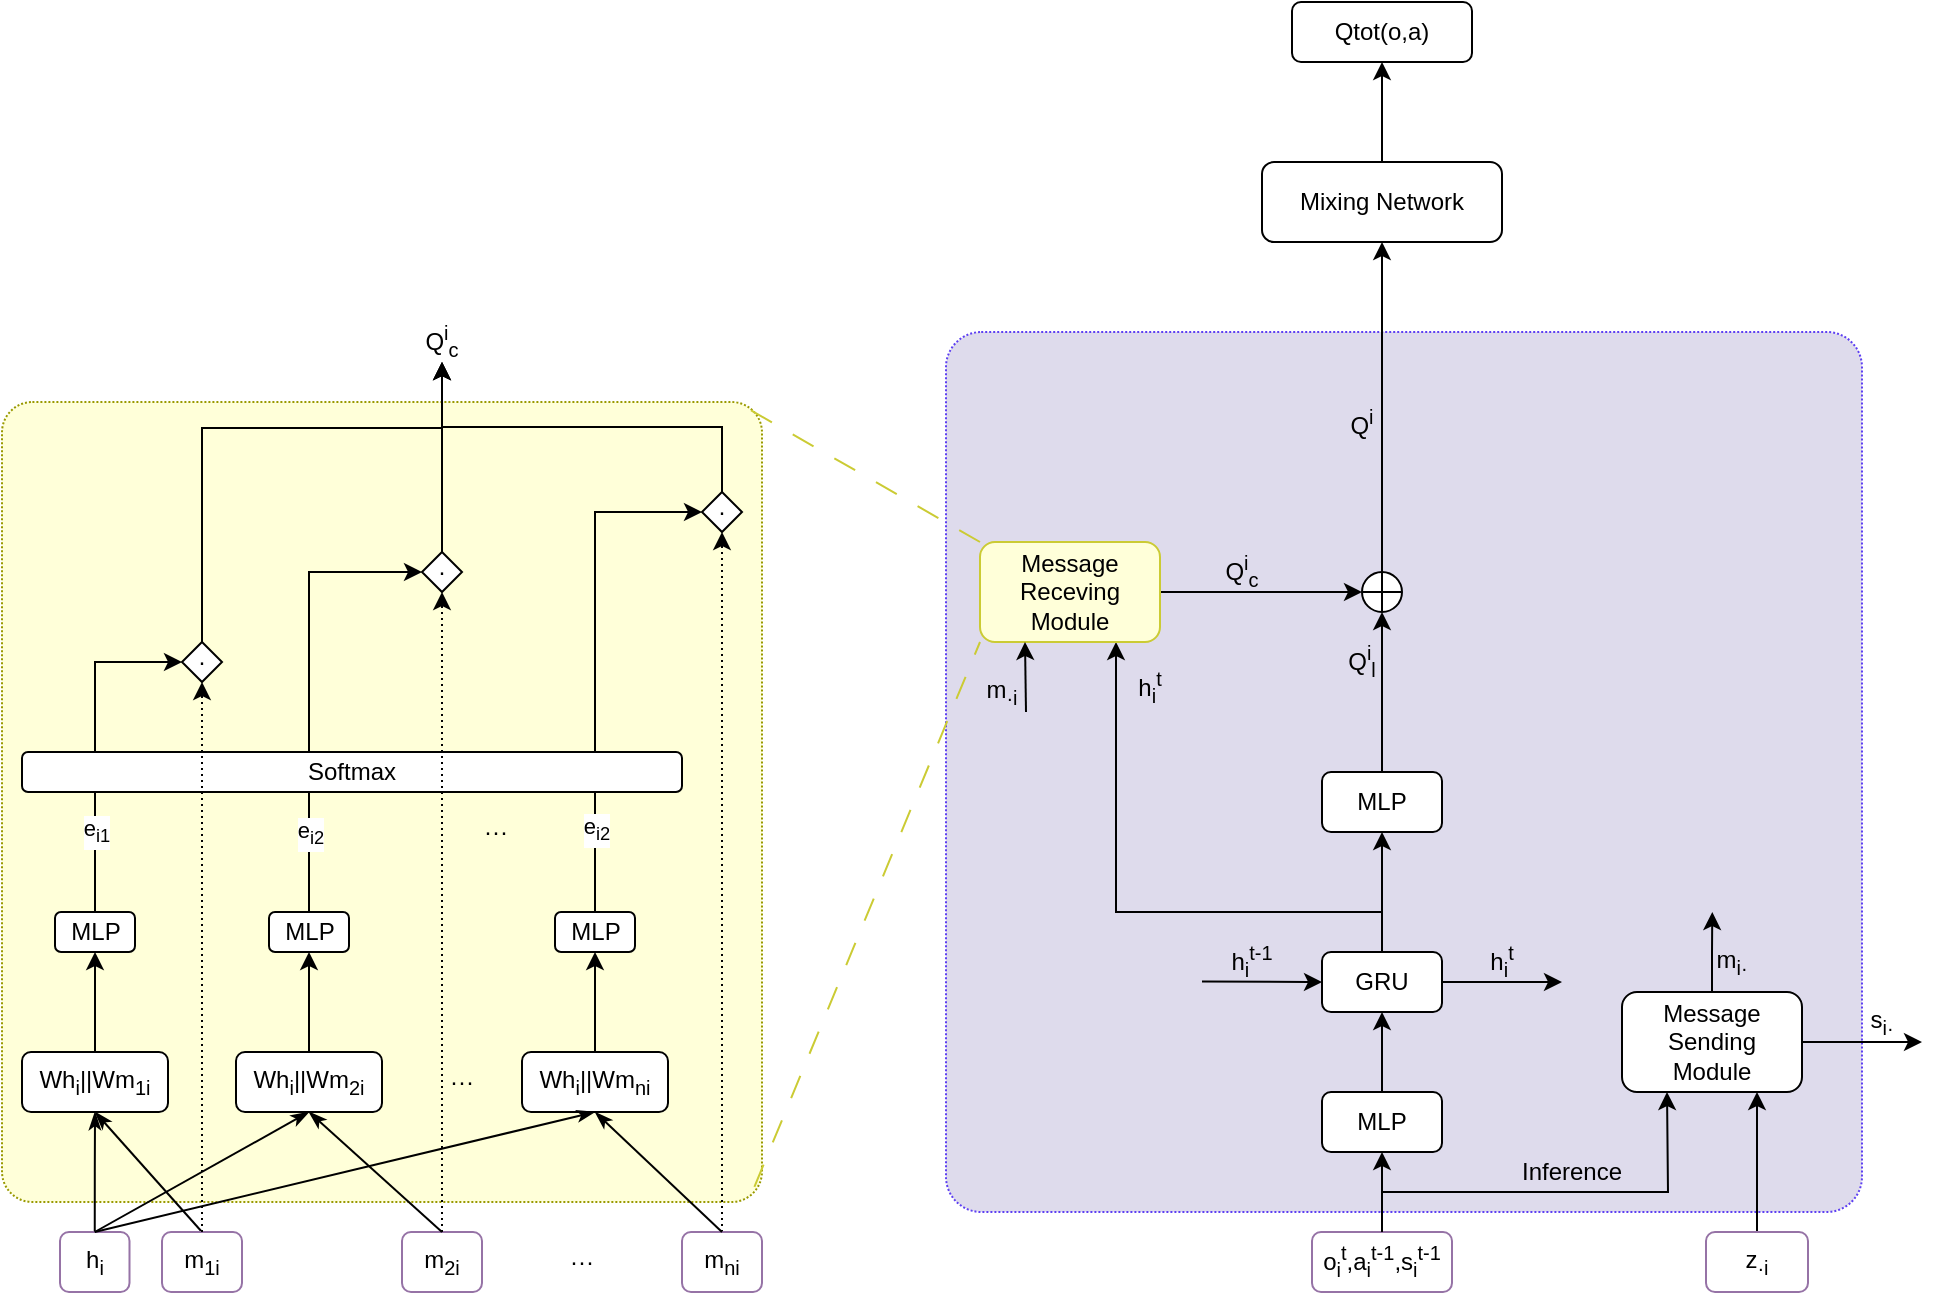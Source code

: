 <mxfile version="24.8.0">
  <diagram name="第 1 页" id="IS1YIhIyGcCp1zh6kRXE">
    <mxGraphModel dx="1949" dy="1881" grid="1" gridSize="10" guides="1" tooltips="1" connect="1" arrows="1" fold="1" page="1" pageScale="1" pageWidth="827" pageHeight="1169" math="0" shadow="0">
      <root>
        <mxCell id="0" />
        <mxCell id="1" parent="0" />
        <mxCell id="eI0VBQEDJUcGqaeWiOvq-114" value="" style="rounded=1;whiteSpace=wrap;html=1;strokeColor=#5e40f2;align=center;verticalAlign=middle;fontFamily=Helvetica;fontSize=12;resizable=1;fillColor=#dedbec;shadow=0;glass=0;arcSize=4;dashed=1;dashPattern=1 1;" vertex="1" parent="1">
          <mxGeometry x="12" y="110" width="458" height="440" as="geometry" />
        </mxCell>
        <mxCell id="eI0VBQEDJUcGqaeWiOvq-105" value="" style="rounded=1;whiteSpace=wrap;html=1;strokeColor=#999900;align=center;verticalAlign=middle;fontFamily=Helvetica;fontSize=12;resizable=1;fillColor=#ffffd9;shadow=0;glass=0;arcSize=4;dashed=1;dashPattern=1 1;" vertex="1" parent="1">
          <mxGeometry x="-460" y="145" width="380" height="400" as="geometry" />
        </mxCell>
        <mxCell id="eI0VBQEDJUcGqaeWiOvq-95" value="" style="endArrow=classic;html=1;rounded=0;exitX=0.5;exitY=0;exitDx=0;exitDy=0;entryX=0;entryY=0.5;entryDx=0;entryDy=0;edgeStyle=orthogonalEdgeStyle;" edge="1" parent="1" source="eI0VBQEDJUcGqaeWiOvq-76" target="eI0VBQEDJUcGqaeWiOvq-89">
          <mxGeometry relative="1" as="geometry">
            <mxPoint x="-200.03" y="350" as="sourcePoint" />
            <mxPoint x="-144.03" y="180" as="targetPoint" />
          </mxGeometry>
        </mxCell>
        <mxCell id="eI0VBQEDJUcGqaeWiOvq-96" value="e&lt;sub&gt;i2&lt;/sub&gt;" style="edgeLabel;resizable=0;html=1;;align=center;verticalAlign=middle;" connectable="0" vertex="1" parent="eI0VBQEDJUcGqaeWiOvq-95">
          <mxGeometry relative="1" as="geometry">
            <mxPoint y="86" as="offset" />
          </mxGeometry>
        </mxCell>
        <mxCell id="eI0VBQEDJUcGqaeWiOvq-91" value="" style="endArrow=classic;html=1;rounded=0;exitX=0.5;exitY=0;exitDx=0;exitDy=0;entryX=0;entryY=0.5;entryDx=0;entryDy=0;edgeStyle=orthogonalEdgeStyle;" edge="1" parent="1" source="eI0VBQEDJUcGqaeWiOvq-75" target="eI0VBQEDJUcGqaeWiOvq-90">
          <mxGeometry relative="1" as="geometry">
            <mxPoint x="-330.03" y="279.47" as="sourcePoint" />
            <mxPoint x="-287.03" y="154.47" as="targetPoint" />
          </mxGeometry>
        </mxCell>
        <mxCell id="eI0VBQEDJUcGqaeWiOvq-92" value="e&lt;sub&gt;i2&lt;/sub&gt;" style="edgeLabel;resizable=0;html=1;;align=center;verticalAlign=middle;" connectable="0" vertex="1" parent="eI0VBQEDJUcGqaeWiOvq-91">
          <mxGeometry relative="1" as="geometry">
            <mxPoint y="74" as="offset" />
          </mxGeometry>
        </mxCell>
        <mxCell id="eI0VBQEDJUcGqaeWiOvq-8" style="edgeStyle=orthogonalEdgeStyle;rounded=0;orthogonalLoop=1;jettySize=auto;html=1;exitX=0.5;exitY=0;exitDx=0;exitDy=0;entryX=0.5;entryY=1;entryDx=0;entryDy=0;" edge="1" parent="1" source="eI0VBQEDJUcGqaeWiOvq-1" target="eI0VBQEDJUcGqaeWiOvq-4">
          <mxGeometry relative="1" as="geometry" />
        </mxCell>
        <mxCell id="eI0VBQEDJUcGqaeWiOvq-1" value="MLP" style="rounded=1;whiteSpace=wrap;html=1;" vertex="1" parent="1">
          <mxGeometry x="200" y="490" width="60" height="30" as="geometry" />
        </mxCell>
        <mxCell id="eI0VBQEDJUcGqaeWiOvq-9" style="edgeStyle=orthogonalEdgeStyle;rounded=0;orthogonalLoop=1;jettySize=auto;html=1;exitX=0.5;exitY=0;exitDx=0;exitDy=0;entryX=0.5;entryY=1;entryDx=0;entryDy=0;" edge="1" parent="1" source="eI0VBQEDJUcGqaeWiOvq-4" target="eI0VBQEDJUcGqaeWiOvq-19">
          <mxGeometry relative="1" as="geometry">
            <mxPoint x="230" y="380" as="targetPoint" />
          </mxGeometry>
        </mxCell>
        <mxCell id="eI0VBQEDJUcGqaeWiOvq-50" style="edgeStyle=orthogonalEdgeStyle;rounded=0;orthogonalLoop=1;jettySize=auto;html=1;exitX=0.5;exitY=0;exitDx=0;exitDy=0;entryX=0.75;entryY=1;entryDx=0;entryDy=0;" edge="1" parent="1" source="eI0VBQEDJUcGqaeWiOvq-4" target="eI0VBQEDJUcGqaeWiOvq-36">
          <mxGeometry relative="1" as="geometry">
            <mxPoint x="60" y="280" as="targetPoint" />
            <Array as="points">
              <mxPoint x="230" y="400" />
              <mxPoint x="97" y="400" />
              <mxPoint x="97" y="265" />
            </Array>
          </mxGeometry>
        </mxCell>
        <mxCell id="eI0VBQEDJUcGqaeWiOvq-4" value="GRU" style="rounded=1;whiteSpace=wrap;html=1;" vertex="1" parent="1">
          <mxGeometry x="200" y="420" width="60" height="30" as="geometry" />
        </mxCell>
        <mxCell id="eI0VBQEDJUcGqaeWiOvq-7" value="" style="endArrow=classic;html=1;rounded=0;entryX=0.5;entryY=1;entryDx=0;entryDy=0;" edge="1" parent="1" source="eI0VBQEDJUcGqaeWiOvq-6" target="eI0VBQEDJUcGqaeWiOvq-1">
          <mxGeometry width="50" height="50" relative="1" as="geometry">
            <mxPoint x="230" y="600" as="sourcePoint" />
            <mxPoint x="280" y="550" as="targetPoint" />
            <Array as="points">
              <mxPoint x="230" y="540" />
            </Array>
          </mxGeometry>
        </mxCell>
        <mxCell id="eI0VBQEDJUcGqaeWiOvq-6" value="o&lt;sub&gt;i&lt;/sub&gt;&lt;sup&gt;t&lt;/sup&gt;,a&lt;sub&gt;i&lt;/sub&gt;&lt;sup&gt;t-1&lt;/sup&gt;,s&lt;sub&gt;i&lt;/sub&gt;&lt;sup&gt;t-1&lt;/sup&gt;" style="text;html=1;align=center;verticalAlign=middle;whiteSpace=wrap;rounded=1;fillColor=none;strokeColor=#9673a6;" vertex="1" parent="1">
          <mxGeometry x="195" y="560" width="70" height="30" as="geometry" />
        </mxCell>
        <mxCell id="eI0VBQEDJUcGqaeWiOvq-22" style="edgeStyle=orthogonalEdgeStyle;rounded=0;orthogonalLoop=1;jettySize=auto;html=1;exitX=0.5;exitY=0;exitDx=0;exitDy=0;entryX=0.5;entryY=1;entryDx=0;entryDy=0;" edge="1" parent="1" source="eI0VBQEDJUcGqaeWiOvq-19">
          <mxGeometry relative="1" as="geometry">
            <mxPoint x="230" y="250" as="targetPoint" />
          </mxGeometry>
        </mxCell>
        <mxCell id="eI0VBQEDJUcGqaeWiOvq-19" value="MLP" style="rounded=1;whiteSpace=wrap;html=1;" vertex="1" parent="1">
          <mxGeometry x="200" y="330" width="60" height="30" as="geometry" />
        </mxCell>
        <mxCell id="eI0VBQEDJUcGqaeWiOvq-26" style="edgeStyle=orthogonalEdgeStyle;rounded=0;orthogonalLoop=1;jettySize=auto;html=1;exitX=0.5;exitY=0;exitDx=0;exitDy=0;" edge="1" parent="1" source="eI0VBQEDJUcGqaeWiOvq-23" target="eI0VBQEDJUcGqaeWiOvq-25">
          <mxGeometry relative="1" as="geometry" />
        </mxCell>
        <mxCell id="eI0VBQEDJUcGqaeWiOvq-23" value="Mixing Network" style="rounded=1;whiteSpace=wrap;html=1;" vertex="1" parent="1">
          <mxGeometry x="170" y="25" width="120" height="40" as="geometry" />
        </mxCell>
        <mxCell id="eI0VBQEDJUcGqaeWiOvq-25" value="Qtot(o,a)" style="rounded=1;whiteSpace=wrap;html=1;" vertex="1" parent="1">
          <mxGeometry x="185" y="-55" width="90" height="30" as="geometry" />
        </mxCell>
        <mxCell id="eI0VBQEDJUcGqaeWiOvq-27" value="" style="endArrow=classic;html=1;rounded=0;entryX=0;entryY=0.5;entryDx=0;entryDy=0;" edge="1" parent="1" target="eI0VBQEDJUcGqaeWiOvq-4">
          <mxGeometry width="50" height="50" relative="1" as="geometry">
            <mxPoint x="140" y="434.71" as="sourcePoint" />
            <mxPoint x="200" y="435" as="targetPoint" />
          </mxGeometry>
        </mxCell>
        <mxCell id="eI0VBQEDJUcGqaeWiOvq-28" value="" style="endArrow=classic;html=1;rounded=0;exitX=1;exitY=0.5;exitDx=0;exitDy=0;" edge="1" parent="1" source="eI0VBQEDJUcGqaeWiOvq-4">
          <mxGeometry width="50" height="50" relative="1" as="geometry">
            <mxPoint x="275" y="434.71" as="sourcePoint" />
            <mxPoint x="320" y="435" as="targetPoint" />
          </mxGeometry>
        </mxCell>
        <mxCell id="eI0VBQEDJUcGqaeWiOvq-29" value="h&lt;sub&gt;i&lt;/sub&gt;&lt;sup&gt;t-1&lt;/sup&gt;" style="text;html=1;align=center;verticalAlign=middle;whiteSpace=wrap;rounded=0;" vertex="1" parent="1">
          <mxGeometry x="135" y="410" width="60" height="30" as="geometry" />
        </mxCell>
        <mxCell id="eI0VBQEDJUcGqaeWiOvq-63" style="edgeStyle=orthogonalEdgeStyle;rounded=0;orthogonalLoop=1;jettySize=auto;html=1;exitX=0.5;exitY=0;exitDx=0;exitDy=0;entryX=0.5;entryY=1;entryDx=0;entryDy=0;endArrow=classicThin;endFill=1;" edge="1" parent="1" source="eI0VBQEDJUcGqaeWiOvq-30" target="eI0VBQEDJUcGqaeWiOvq-57">
          <mxGeometry relative="1" as="geometry" />
        </mxCell>
        <mxCell id="eI0VBQEDJUcGqaeWiOvq-30" value="h&lt;sub&gt;i&lt;/sub&gt;" style="text;html=1;align=center;verticalAlign=middle;whiteSpace=wrap;rounded=1;fillColor=none;strokeColor=#9673a6;" vertex="1" parent="1">
          <mxGeometry x="-431" y="560" width="34.75" height="30" as="geometry" />
        </mxCell>
        <mxCell id="eI0VBQEDJUcGqaeWiOvq-47" style="edgeStyle=orthogonalEdgeStyle;rounded=0;orthogonalLoop=1;jettySize=auto;html=1;exitX=1;exitY=0.5;exitDx=0;exitDy=0;" edge="1" parent="1" source="eI0VBQEDJUcGqaeWiOvq-31">
          <mxGeometry relative="1" as="geometry">
            <mxPoint x="500" y="465" as="targetPoint" />
          </mxGeometry>
        </mxCell>
        <mxCell id="eI0VBQEDJUcGqaeWiOvq-54" style="edgeStyle=orthogonalEdgeStyle;rounded=0;orthogonalLoop=1;jettySize=auto;html=1;exitX=0.5;exitY=0;exitDx=0;exitDy=0;" edge="1" parent="1" source="eI0VBQEDJUcGqaeWiOvq-31">
          <mxGeometry relative="1" as="geometry">
            <mxPoint x="395.143" y="400" as="targetPoint" />
          </mxGeometry>
        </mxCell>
        <mxCell id="eI0VBQEDJUcGqaeWiOvq-31" value="Message&lt;br&gt;Sending&lt;br&gt;Module" style="rounded=1;whiteSpace=wrap;html=1;" vertex="1" parent="1">
          <mxGeometry x="350" y="440" width="90" height="50" as="geometry" />
        </mxCell>
        <mxCell id="eI0VBQEDJUcGqaeWiOvq-35" value="" style="endArrow=classic;html=1;rounded=0;exitX=0.5;exitY=0;exitDx=0;exitDy=0;entryX=0.25;entryY=1;entryDx=0;entryDy=0;" edge="1" parent="1" source="eI0VBQEDJUcGqaeWiOvq-6" target="eI0VBQEDJUcGqaeWiOvq-31">
          <mxGeometry width="50" height="50" relative="1" as="geometry">
            <mxPoint x="275" y="550" as="sourcePoint" />
            <mxPoint x="325" y="500" as="targetPoint" />
            <Array as="points">
              <mxPoint x="230" y="540" />
              <mxPoint x="373" y="540" />
            </Array>
          </mxGeometry>
        </mxCell>
        <mxCell id="eI0VBQEDJUcGqaeWiOvq-37" style="edgeStyle=orthogonalEdgeStyle;rounded=0;orthogonalLoop=1;jettySize=auto;html=1;exitX=1;exitY=0.5;exitDx=0;exitDy=0;entryX=0;entryY=0.5;entryDx=0;entryDy=0;" edge="1" parent="1" source="eI0VBQEDJUcGqaeWiOvq-36" target="eI0VBQEDJUcGqaeWiOvq-40">
          <mxGeometry relative="1" as="geometry">
            <mxPoint x="185.0" y="240" as="targetPoint" />
          </mxGeometry>
        </mxCell>
        <mxCell id="eI0VBQEDJUcGqaeWiOvq-112" style="rounded=0;orthogonalLoop=1;jettySize=auto;html=1;exitX=0;exitY=0;exitDx=0;exitDy=0;fontFamily=Helvetica;fontSize=12;fontColor=default;resizable=1;endArrow=none;endFill=0;strokeColor=#cbcb34;dashed=1;dashPattern=12 12;entryX=0.981;entryY=0.008;entryDx=0;entryDy=0;entryPerimeter=0;" edge="1" parent="1" source="eI0VBQEDJUcGqaeWiOvq-36" target="eI0VBQEDJUcGqaeWiOvq-105">
          <mxGeometry relative="1" as="geometry">
            <mxPoint x="-100" y="100" as="targetPoint" />
          </mxGeometry>
        </mxCell>
        <mxCell id="eI0VBQEDJUcGqaeWiOvq-36" value="Message&lt;br&gt;Receving&lt;br&gt;Module" style="rounded=1;whiteSpace=wrap;html=1;fillColor=#ffffd9;strokeColor=#cbcb34;" vertex="1" parent="1">
          <mxGeometry x="29" y="215" width="90" height="50" as="geometry" />
        </mxCell>
        <mxCell id="eI0VBQEDJUcGqaeWiOvq-38" value="Q&lt;sup&gt;i&lt;/sup&gt;&lt;sub&gt;c&lt;/sub&gt;" style="text;html=1;align=center;verticalAlign=middle;whiteSpace=wrap;rounded=0;" vertex="1" parent="1">
          <mxGeometry x="130" y="215" width="60" height="30" as="geometry" />
        </mxCell>
        <mxCell id="eI0VBQEDJUcGqaeWiOvq-39" value="h&lt;sub&gt;i&lt;/sub&gt;&lt;sup&gt;t&lt;/sup&gt;" style="text;html=1;align=center;verticalAlign=middle;whiteSpace=wrap;rounded=0;" vertex="1" parent="1">
          <mxGeometry x="104" y="275" width="20" height="25" as="geometry" />
        </mxCell>
        <mxCell id="eI0VBQEDJUcGqaeWiOvq-42" style="edgeStyle=orthogonalEdgeStyle;rounded=0;orthogonalLoop=1;jettySize=auto;html=1;exitX=0.5;exitY=0;exitDx=0;exitDy=0;entryX=0.5;entryY=1;entryDx=0;entryDy=0;" edge="1" parent="1" source="eI0VBQEDJUcGqaeWiOvq-40" target="eI0VBQEDJUcGqaeWiOvq-23">
          <mxGeometry relative="1" as="geometry" />
        </mxCell>
        <mxCell id="eI0VBQEDJUcGqaeWiOvq-40" value="" style="shape=orEllipse;perimeter=ellipsePerimeter;whiteSpace=wrap;html=1;backgroundOutline=1;" vertex="1" parent="1">
          <mxGeometry x="220" y="230" width="20" height="20" as="geometry" />
        </mxCell>
        <mxCell id="eI0VBQEDJUcGqaeWiOvq-41" value="Q&lt;sup&gt;i&lt;/sup&gt;&lt;sub&gt;l&lt;/sub&gt;" style="text;html=1;align=center;verticalAlign=middle;whiteSpace=wrap;rounded=0;" vertex="1" parent="1">
          <mxGeometry x="190" y="260" width="60" height="30" as="geometry" />
        </mxCell>
        <mxCell id="eI0VBQEDJUcGqaeWiOvq-44" value="Q&lt;sup&gt;i&lt;/sup&gt;" style="text;html=1;align=center;verticalAlign=middle;whiteSpace=wrap;rounded=0;" vertex="1" parent="1">
          <mxGeometry x="190" y="140" width="60" height="30" as="geometry" />
        </mxCell>
        <mxCell id="eI0VBQEDJUcGqaeWiOvq-45" value="" style="endArrow=classic;html=1;rounded=0;entryX=0.75;entryY=1;entryDx=0;entryDy=0;exitX=0.5;exitY=0;exitDx=0;exitDy=0;" edge="1" parent="1" source="eI0VBQEDJUcGqaeWiOvq-46" target="eI0VBQEDJUcGqaeWiOvq-31">
          <mxGeometry width="50" height="50" relative="1" as="geometry">
            <mxPoint x="418" y="560" as="sourcePoint" />
            <mxPoint x="420" y="550" as="targetPoint" />
          </mxGeometry>
        </mxCell>
        <mxCell id="eI0VBQEDJUcGqaeWiOvq-46" value="z&lt;sub&gt;·i&lt;/sub&gt;" style="text;html=1;align=center;verticalAlign=middle;whiteSpace=wrap;rounded=1;fillColor=none;strokeColor=#9673a6;" vertex="1" parent="1">
          <mxGeometry x="392" y="560" width="51" height="30" as="geometry" />
        </mxCell>
        <mxCell id="eI0VBQEDJUcGqaeWiOvq-48" value="s&lt;sub&gt;i·&lt;/sub&gt;" style="text;html=1;align=center;verticalAlign=middle;whiteSpace=wrap;rounded=0;" vertex="1" parent="1">
          <mxGeometry x="450" y="440" width="60" height="30" as="geometry" />
        </mxCell>
        <mxCell id="eI0VBQEDJUcGqaeWiOvq-49" value="Inference" style="text;html=1;align=center;verticalAlign=middle;whiteSpace=wrap;rounded=0;" vertex="1" parent="1">
          <mxGeometry x="300" y="520" width="50" height="20" as="geometry" />
        </mxCell>
        <mxCell id="eI0VBQEDJUcGqaeWiOvq-51" value="" style="endArrow=classic;html=1;rounded=0;entryX=0.25;entryY=1;entryDx=0;entryDy=0;" edge="1" parent="1" target="eI0VBQEDJUcGqaeWiOvq-36">
          <mxGeometry width="50" height="50" relative="1" as="geometry">
            <mxPoint x="52" y="300" as="sourcePoint" />
            <mxPoint x="79" y="280" as="targetPoint" />
          </mxGeometry>
        </mxCell>
        <mxCell id="eI0VBQEDJUcGqaeWiOvq-52" value="m&lt;sub&gt;·i&lt;/sub&gt;" style="text;html=1;align=center;verticalAlign=middle;whiteSpace=wrap;rounded=0;" vertex="1" parent="1">
          <mxGeometry x="20" y="280" width="40" height="20" as="geometry" />
        </mxCell>
        <mxCell id="eI0VBQEDJUcGqaeWiOvq-55" value="m&lt;sub&gt;i·&lt;/sub&gt;" style="text;html=1;align=center;verticalAlign=middle;whiteSpace=wrap;rounded=0;" vertex="1" parent="1">
          <mxGeometry x="380" y="410" width="50" height="30" as="geometry" />
        </mxCell>
        <mxCell id="eI0VBQEDJUcGqaeWiOvq-77" style="edgeStyle=orthogonalEdgeStyle;rounded=0;orthogonalLoop=1;jettySize=auto;html=1;exitX=0.5;exitY=0;exitDx=0;exitDy=0;entryX=0.5;entryY=1;entryDx=0;entryDy=0;" edge="1" parent="1" source="eI0VBQEDJUcGqaeWiOvq-57" target="eI0VBQEDJUcGqaeWiOvq-74">
          <mxGeometry relative="1" as="geometry" />
        </mxCell>
        <mxCell id="eI0VBQEDJUcGqaeWiOvq-57" value="Wh&lt;sub&gt;i&lt;/sub&gt;||Wm&lt;sub&gt;1i&lt;/sub&gt;" style="rounded=1;whiteSpace=wrap;html=1;" vertex="1" parent="1">
          <mxGeometry x="-450" y="470" width="73" height="30" as="geometry" />
        </mxCell>
        <mxCell id="eI0VBQEDJUcGqaeWiOvq-78" style="edgeStyle=orthogonalEdgeStyle;rounded=0;orthogonalLoop=1;jettySize=auto;html=1;exitX=0.5;exitY=0;exitDx=0;exitDy=0;entryX=0.5;entryY=1;entryDx=0;entryDy=0;" edge="1" parent="1" source="eI0VBQEDJUcGqaeWiOvq-58" target="eI0VBQEDJUcGqaeWiOvq-75">
          <mxGeometry relative="1" as="geometry" />
        </mxCell>
        <mxCell id="eI0VBQEDJUcGqaeWiOvq-58" value="Wh&lt;sub&gt;i&lt;/sub&gt;||Wm&lt;sub&gt;2i&lt;/sub&gt;" style="rounded=1;whiteSpace=wrap;html=1;" vertex="1" parent="1">
          <mxGeometry x="-343" y="470" width="73" height="30" as="geometry" />
        </mxCell>
        <mxCell id="eI0VBQEDJUcGqaeWiOvq-79" style="edgeStyle=orthogonalEdgeStyle;rounded=0;orthogonalLoop=1;jettySize=auto;html=1;exitX=0.5;exitY=0;exitDx=0;exitDy=0;entryX=0.5;entryY=1;entryDx=0;entryDy=0;" edge="1" parent="1" source="eI0VBQEDJUcGqaeWiOvq-59" target="eI0VBQEDJUcGqaeWiOvq-76">
          <mxGeometry relative="1" as="geometry" />
        </mxCell>
        <mxCell id="eI0VBQEDJUcGqaeWiOvq-59" value="Wh&lt;sub&gt;i&lt;/sub&gt;||Wm&lt;sub&gt;ni&lt;/sub&gt;" style="rounded=1;whiteSpace=wrap;html=1;" vertex="1" parent="1">
          <mxGeometry x="-200" y="470" width="73" height="30" as="geometry" />
        </mxCell>
        <mxCell id="eI0VBQEDJUcGqaeWiOvq-60" value="···" style="text;html=1;align=center;verticalAlign=middle;whiteSpace=wrap;rounded=0;" vertex="1" parent="1">
          <mxGeometry x="-260" y="475" width="60" height="20" as="geometry" />
        </mxCell>
        <mxCell id="eI0VBQEDJUcGqaeWiOvq-64" style="rounded=0;orthogonalLoop=1;jettySize=auto;html=1;exitX=0.5;exitY=0;exitDx=0;exitDy=0;entryX=0.5;entryY=1;entryDx=0;entryDy=0;endArrow=classicThin;endFill=1;" edge="1" parent="1" source="eI0VBQEDJUcGqaeWiOvq-61" target="eI0VBQEDJUcGqaeWiOvq-57">
          <mxGeometry relative="1" as="geometry" />
        </mxCell>
        <mxCell id="eI0VBQEDJUcGqaeWiOvq-61" value="m&lt;sub&gt;1i&lt;/sub&gt;" style="text;html=1;align=center;verticalAlign=middle;whiteSpace=wrap;rounded=1;fillColor=none;strokeColor=#9673a6;" vertex="1" parent="1">
          <mxGeometry x="-380" y="560" width="40" height="30" as="geometry" />
        </mxCell>
        <mxCell id="eI0VBQEDJUcGqaeWiOvq-65" value="m&lt;sub&gt;2i&lt;/sub&gt;" style="text;html=1;align=center;verticalAlign=middle;whiteSpace=wrap;rounded=1;fillColor=none;strokeColor=#9673a6;" vertex="1" parent="1">
          <mxGeometry x="-260" y="560" width="40" height="30" as="geometry" />
        </mxCell>
        <mxCell id="eI0VBQEDJUcGqaeWiOvq-66" value="···" style="text;html=1;align=center;verticalAlign=middle;whiteSpace=wrap;rounded=0;fillColor=none;strokeColor=none;" vertex="1" parent="1">
          <mxGeometry x="-200" y="565" width="60" height="20" as="geometry" />
        </mxCell>
        <mxCell id="eI0VBQEDJUcGqaeWiOvq-99" style="edgeStyle=orthogonalEdgeStyle;rounded=0;orthogonalLoop=1;jettySize=auto;html=1;exitX=0.5;exitY=0;exitDx=0;exitDy=0;entryX=0.5;entryY=1;entryDx=0;entryDy=0;fontFamily=Helvetica;fontSize=12;fontColor=default;resizable=1;dashed=1;dashPattern=1 2;" edge="1" parent="1" source="eI0VBQEDJUcGqaeWiOvq-67" target="eI0VBQEDJUcGqaeWiOvq-89">
          <mxGeometry relative="1" as="geometry" />
        </mxCell>
        <mxCell id="eI0VBQEDJUcGqaeWiOvq-67" value="m&lt;sub&gt;ni&lt;/sub&gt;" style="text;html=1;align=center;verticalAlign=middle;whiteSpace=wrap;rounded=1;fillColor=none;strokeColor=#9673a6;" vertex="1" parent="1">
          <mxGeometry x="-120" y="560" width="40" height="30" as="geometry" />
        </mxCell>
        <mxCell id="eI0VBQEDJUcGqaeWiOvq-70" style="rounded=0;orthogonalLoop=1;jettySize=auto;html=1;exitX=0.5;exitY=0;exitDx=0;exitDy=0;entryX=0.5;entryY=1;entryDx=0;entryDy=0;endArrow=classicThin;endFill=1;" edge="1" parent="1" source="eI0VBQEDJUcGqaeWiOvq-30" target="eI0VBQEDJUcGqaeWiOvq-58">
          <mxGeometry relative="1" as="geometry">
            <mxPoint x="-330" y="555" as="sourcePoint" />
            <mxPoint x="-330" y="520" as="targetPoint" />
          </mxGeometry>
        </mxCell>
        <mxCell id="eI0VBQEDJUcGqaeWiOvq-71" style="rounded=0;orthogonalLoop=1;jettySize=auto;html=1;exitX=0.5;exitY=0;exitDx=0;exitDy=0;entryX=0.5;entryY=1;entryDx=0;entryDy=0;endArrow=classicThin;endFill=1;" edge="1" parent="1" source="eI0VBQEDJUcGqaeWiOvq-30" target="eI0VBQEDJUcGqaeWiOvq-59">
          <mxGeometry relative="1" as="geometry">
            <mxPoint x="-403" y="545" as="sourcePoint" />
            <mxPoint x="-296" y="510" as="targetPoint" />
          </mxGeometry>
        </mxCell>
        <mxCell id="eI0VBQEDJUcGqaeWiOvq-72" style="rounded=0;orthogonalLoop=1;jettySize=auto;html=1;entryX=0.5;entryY=1;entryDx=0;entryDy=0;endArrow=classicThin;endFill=1;exitX=0.5;exitY=0;exitDx=0;exitDy=0;" edge="1" parent="1" source="eI0VBQEDJUcGqaeWiOvq-67" target="eI0VBQEDJUcGqaeWiOvq-59">
          <mxGeometry relative="1" as="geometry">
            <mxPoint x="-65" y="645" as="sourcePoint" />
            <mxPoint x="-318.5" y="555" as="targetPoint" />
          </mxGeometry>
        </mxCell>
        <mxCell id="eI0VBQEDJUcGqaeWiOvq-73" style="rounded=0;orthogonalLoop=1;jettySize=auto;html=1;exitX=0.5;exitY=0;exitDx=0;exitDy=0;entryX=0.5;entryY=1;entryDx=0;entryDy=0;endArrow=classicThin;endFill=1;" edge="1" parent="1" source="eI0VBQEDJUcGqaeWiOvq-65" target="eI0VBQEDJUcGqaeWiOvq-58">
          <mxGeometry relative="1" as="geometry">
            <mxPoint x="-257" y="580" as="sourcePoint" />
            <mxPoint x="-310" y="545" as="targetPoint" />
          </mxGeometry>
        </mxCell>
        <mxCell id="eI0VBQEDJUcGqaeWiOvq-74" value="MLP" style="rounded=1;whiteSpace=wrap;html=1;" vertex="1" parent="1">
          <mxGeometry x="-433.5" y="400" width="40" height="20" as="geometry" />
        </mxCell>
        <mxCell id="eI0VBQEDJUcGqaeWiOvq-75" value="MLP" style="rounded=1;whiteSpace=wrap;html=1;" vertex="1" parent="1">
          <mxGeometry x="-326.5" y="400" width="40" height="20" as="geometry" />
        </mxCell>
        <mxCell id="eI0VBQEDJUcGqaeWiOvq-76" value="MLP" style="rounded=1;whiteSpace=wrap;html=1;" vertex="1" parent="1">
          <mxGeometry x="-183.5" y="400" width="40" height="20" as="geometry" />
        </mxCell>
        <mxCell id="eI0VBQEDJUcGqaeWiOvq-83" value="" style="endArrow=classic;html=1;rounded=0;exitX=0.5;exitY=0;exitDx=0;exitDy=0;entryX=0;entryY=0.5;entryDx=0;entryDy=0;edgeStyle=orthogonalEdgeStyle;" edge="1" parent="1" source="eI0VBQEDJUcGqaeWiOvq-74" target="eI0VBQEDJUcGqaeWiOvq-87">
          <mxGeometry relative="1" as="geometry">
            <mxPoint x="-500" y="375.42" as="sourcePoint" />
            <mxPoint x="-459.8" y="250.0" as="targetPoint" />
          </mxGeometry>
        </mxCell>
        <mxCell id="eI0VBQEDJUcGqaeWiOvq-84" value="e&lt;sub&gt;i1&lt;/sub&gt;" style="edgeLabel;resizable=0;html=1;;align=center;verticalAlign=middle;" connectable="0" vertex="1" parent="eI0VBQEDJUcGqaeWiOvq-83">
          <mxGeometry relative="1" as="geometry">
            <mxPoint y="44" as="offset" />
          </mxGeometry>
        </mxCell>
        <mxCell id="eI0VBQEDJUcGqaeWiOvq-81" value="Softmax" style="rounded=1;whiteSpace=wrap;html=1;" vertex="1" parent="1">
          <mxGeometry x="-450" y="320" width="330" height="20" as="geometry" />
        </mxCell>
        <mxCell id="eI0VBQEDJUcGqaeWiOvq-108" style="edgeStyle=orthogonalEdgeStyle;rounded=0;orthogonalLoop=1;jettySize=auto;html=1;exitX=0.5;exitY=0;exitDx=0;exitDy=0;fontFamily=Helvetica;fontSize=12;fontColor=default;resizable=1;entryX=0.5;entryY=1;entryDx=0;entryDy=0;" edge="1" parent="1" target="eI0VBQEDJUcGqaeWiOvq-107">
          <mxGeometry relative="1" as="geometry">
            <mxPoint x="-360" y="268" as="sourcePoint" />
            <mxPoint x="-240" y="128" as="targetPoint" />
            <Array as="points">
              <mxPoint x="-360" y="158" />
              <mxPoint x="-240" y="158" />
            </Array>
          </mxGeometry>
        </mxCell>
        <mxCell id="eI0VBQEDJUcGqaeWiOvq-87" value="·" style="rhombus;whiteSpace=wrap;html=1;movable=1;resizable=1;rotatable=1;deletable=1;editable=1;locked=0;connectable=1;container=0;" vertex="1" parent="1">
          <mxGeometry x="-370" y="265" width="20" height="20" as="geometry">
            <mxRectangle x="-310" y="265" width="40" height="30" as="alternateBounds" />
          </mxGeometry>
        </mxCell>
        <mxCell id="eI0VBQEDJUcGqaeWiOvq-110" style="edgeStyle=orthogonalEdgeStyle;rounded=0;orthogonalLoop=1;jettySize=auto;html=1;exitX=0.5;exitY=0;exitDx=0;exitDy=0;entryX=0.5;entryY=1;entryDx=0;entryDy=0;fontFamily=Helvetica;fontSize=12;fontColor=default;resizable=1;" edge="1" parent="1" source="eI0VBQEDJUcGqaeWiOvq-89" target="eI0VBQEDJUcGqaeWiOvq-107">
          <mxGeometry relative="1" as="geometry" />
        </mxCell>
        <mxCell id="eI0VBQEDJUcGqaeWiOvq-89" value="·" style="rhombus;whiteSpace=wrap;html=1;movable=1;resizable=1;rotatable=1;deletable=1;editable=1;locked=0;connectable=1;container=0;" vertex="1" parent="1">
          <mxGeometry x="-110" y="190" width="20" height="20" as="geometry">
            <mxRectangle x="-310" y="265" width="40" height="30" as="alternateBounds" />
          </mxGeometry>
        </mxCell>
        <mxCell id="eI0VBQEDJUcGqaeWiOvq-109" style="edgeStyle=orthogonalEdgeStyle;rounded=0;orthogonalLoop=1;jettySize=auto;html=1;exitX=0.5;exitY=0;exitDx=0;exitDy=0;entryX=0.5;entryY=1;entryDx=0;entryDy=0;fontFamily=Helvetica;fontSize=12;fontColor=default;resizable=1;" edge="1" parent="1" source="eI0VBQEDJUcGqaeWiOvq-90" target="eI0VBQEDJUcGqaeWiOvq-107">
          <mxGeometry relative="1" as="geometry" />
        </mxCell>
        <mxCell id="eI0VBQEDJUcGqaeWiOvq-90" value="·" style="rhombus;whiteSpace=wrap;html=1;movable=1;resizable=1;rotatable=1;deletable=1;editable=1;locked=0;connectable=1;container=0;" vertex="1" parent="1">
          <mxGeometry x="-250" y="220" width="20" height="20" as="geometry">
            <mxRectangle x="-310" y="265" width="40" height="30" as="alternateBounds" />
          </mxGeometry>
        </mxCell>
        <mxCell id="eI0VBQEDJUcGqaeWiOvq-88" style="edgeStyle=orthogonalEdgeStyle;rounded=0;orthogonalLoop=1;jettySize=auto;html=1;exitX=0.5;exitY=0;exitDx=0;exitDy=0;entryX=0.5;entryY=1;entryDx=0;entryDy=0;fontFamily=Helvetica;fontSize=12;fontColor=default;resizable=1;dashed=1;dashPattern=1 2;" edge="1" parent="1" source="eI0VBQEDJUcGqaeWiOvq-61" target="eI0VBQEDJUcGqaeWiOvq-87">
          <mxGeometry relative="1" as="geometry" />
        </mxCell>
        <mxCell id="eI0VBQEDJUcGqaeWiOvq-93" style="edgeStyle=orthogonalEdgeStyle;rounded=0;orthogonalLoop=1;jettySize=auto;html=1;exitX=0.5;exitY=0;exitDx=0;exitDy=0;fontFamily=Helvetica;fontSize=12;fontColor=default;resizable=1;entryX=0.5;entryY=1;entryDx=0;entryDy=0;dashed=1;dashPattern=1 2;" edge="1" parent="1" source="eI0VBQEDJUcGqaeWiOvq-65" target="eI0VBQEDJUcGqaeWiOvq-90">
          <mxGeometry relative="1" as="geometry">
            <mxPoint x="-239.765" y="280" as="targetPoint" />
          </mxGeometry>
        </mxCell>
        <mxCell id="eI0VBQEDJUcGqaeWiOvq-97" value="···" style="text;html=1;align=center;verticalAlign=middle;whiteSpace=wrap;rounded=0;" vertex="1" parent="1">
          <mxGeometry x="-243.5" y="350" width="60" height="20" as="geometry" />
        </mxCell>
        <mxCell id="eI0VBQEDJUcGqaeWiOvq-100" value="h&lt;sub&gt;i&lt;/sub&gt;&lt;sup&gt;t&lt;/sup&gt;" style="text;html=1;align=center;verticalAlign=middle;whiteSpace=wrap;rounded=0;" vertex="1" parent="1">
          <mxGeometry x="280" y="412.5" width="20" height="25" as="geometry" />
        </mxCell>
        <mxCell id="eI0VBQEDJUcGqaeWiOvq-107" value="Q&lt;sup&gt;i&lt;/sup&gt;&lt;sub&gt;c&lt;/sub&gt;" style="text;html=1;align=center;verticalAlign=middle;whiteSpace=wrap;rounded=0;" vertex="1" parent="1">
          <mxGeometry x="-261.75" y="105" width="43.5" height="20" as="geometry" />
        </mxCell>
        <mxCell id="eI0VBQEDJUcGqaeWiOvq-113" style="rounded=0;orthogonalLoop=1;jettySize=auto;html=1;fontFamily=Helvetica;fontSize=12;fontColor=default;resizable=1;endArrow=none;endFill=0;entryX=0;entryY=1;entryDx=0;entryDy=0;strokeColor=#cbcb34;dashed=1;dashPattern=12 12;exitX=0.99;exitY=0.981;exitDx=0;exitDy=0;exitPerimeter=0;" edge="1" parent="1" source="eI0VBQEDJUcGqaeWiOvq-105" target="eI0VBQEDJUcGqaeWiOvq-36">
          <mxGeometry relative="1" as="geometry">
            <mxPoint x="-100" y="480" as="sourcePoint" />
            <mxPoint x="-80" y="363.5" as="targetPoint" />
          </mxGeometry>
        </mxCell>
      </root>
    </mxGraphModel>
  </diagram>
</mxfile>
